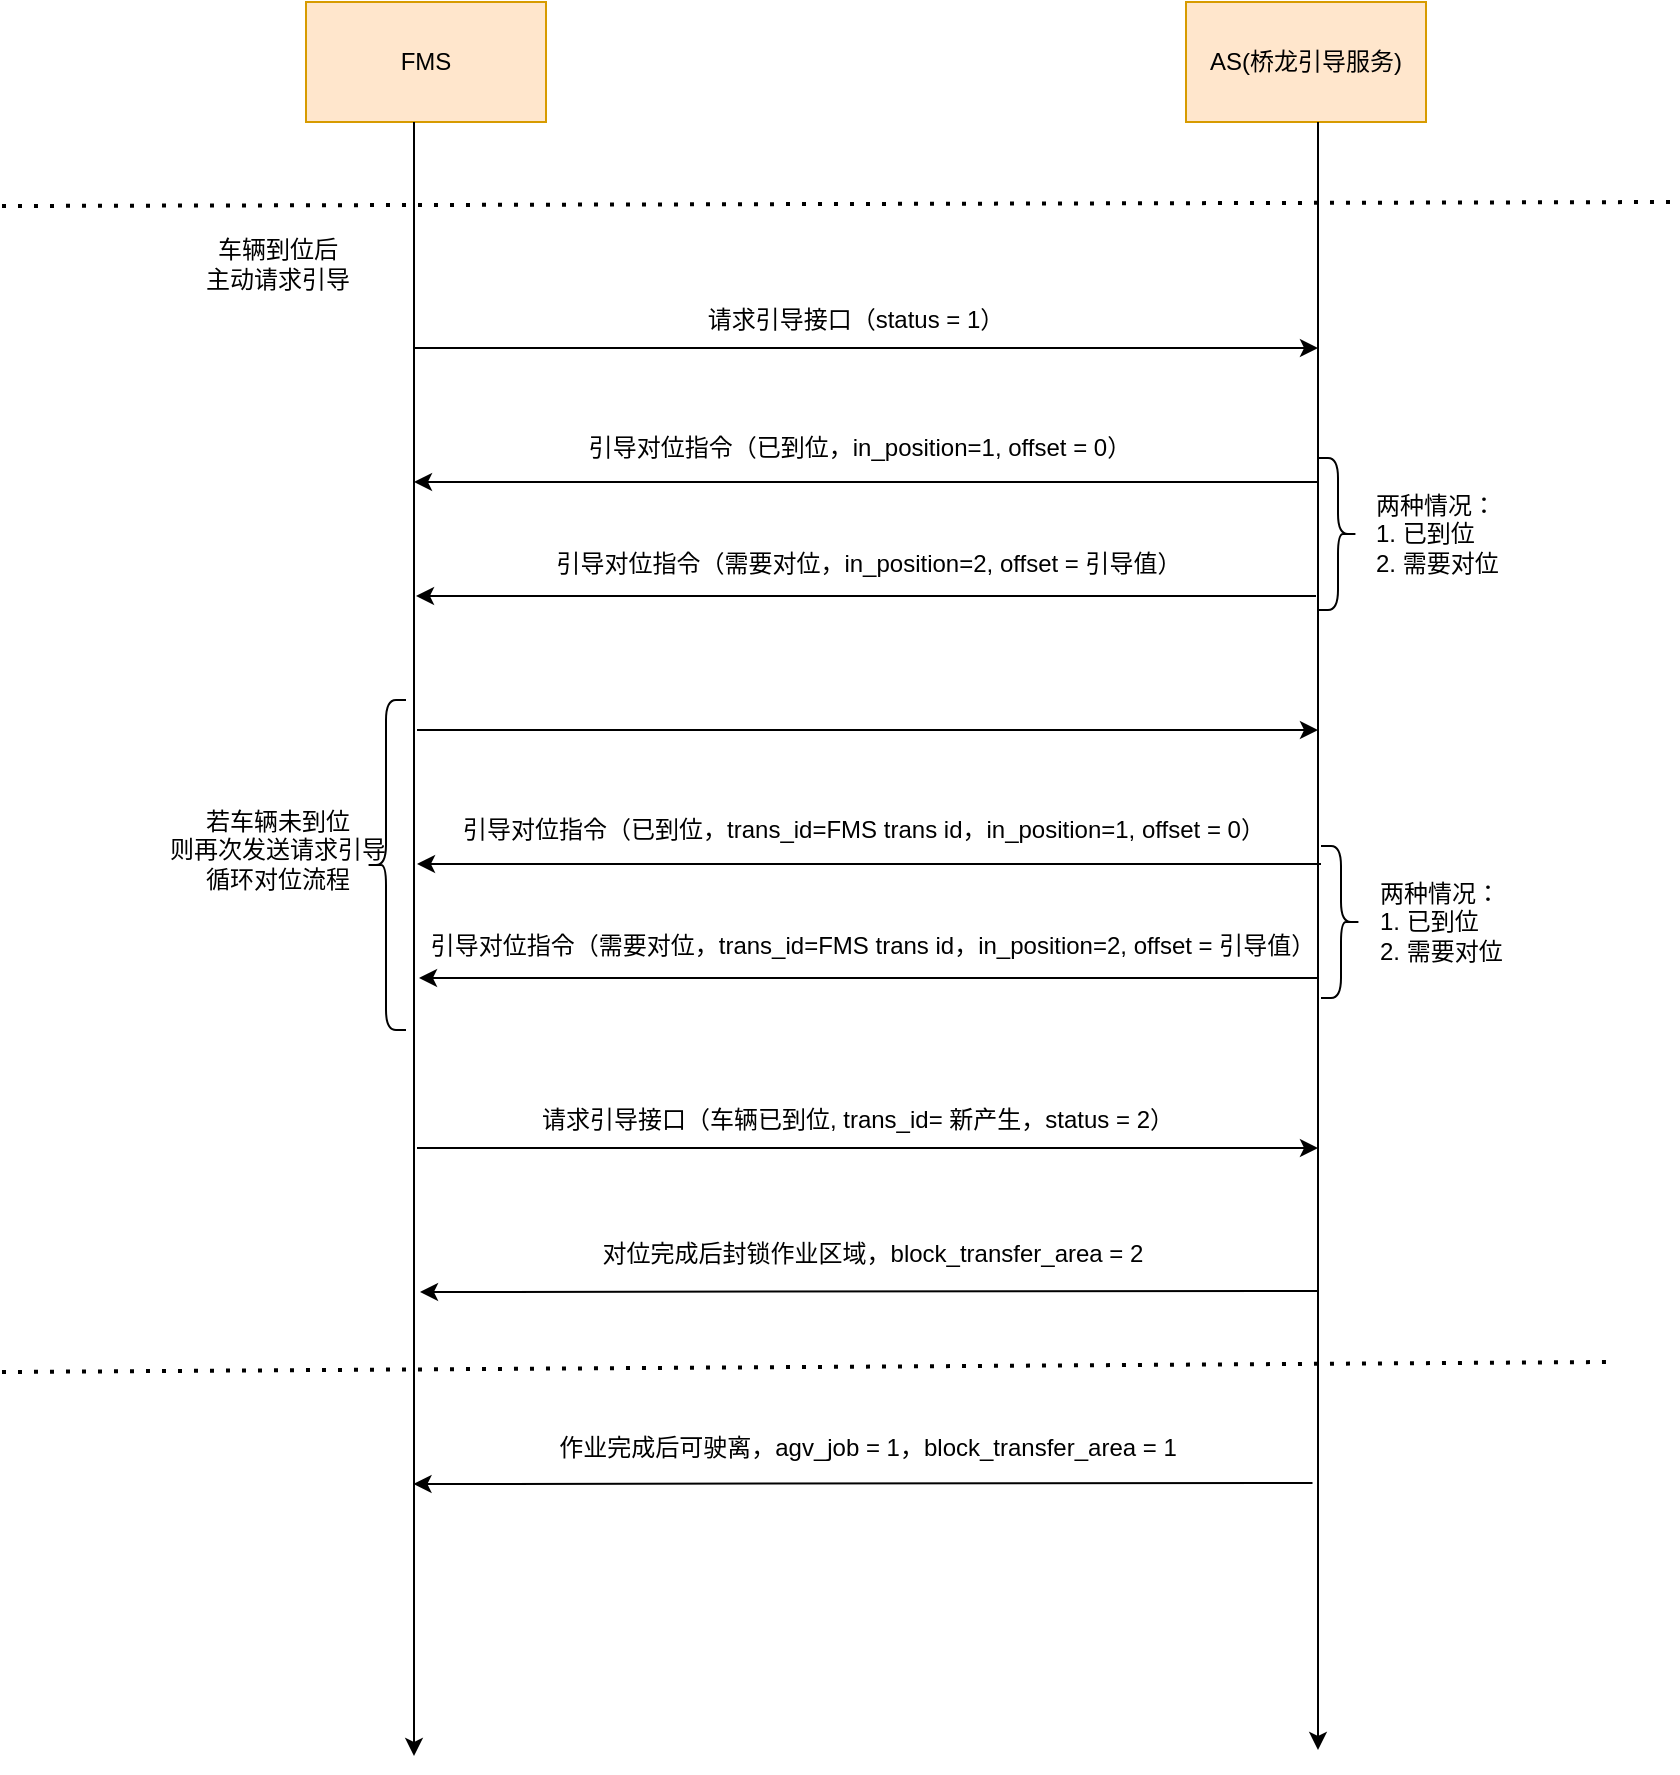 <mxfile version="21.7.2" type="github">
  <diagram name="第 1 页" id="rWcn3jzGD6OSILU7geMx">
    <mxGraphModel dx="1434" dy="790" grid="0" gridSize="10" guides="1" tooltips="1" connect="1" arrows="1" fold="1" page="0" pageScale="1" pageWidth="827" pageHeight="1169" math="0" shadow="0">
      <root>
        <mxCell id="0" />
        <mxCell id="1" parent="0" />
        <mxCell id="14LxOmGrXxbErLR7jHpw-1" value="FMS" style="rounded=0;whiteSpace=wrap;html=1;fillColor=#ffe6cc;strokeColor=#d79b00;" vertex="1" parent="1">
          <mxGeometry x="186" y="94" width="120" height="60" as="geometry" />
        </mxCell>
        <mxCell id="14LxOmGrXxbErLR7jHpw-2" value="AS(桥龙引导服务)" style="rounded=0;whiteSpace=wrap;html=1;fillColor=#ffe6cc;strokeColor=#d79b00;" vertex="1" parent="1">
          <mxGeometry x="626" y="94" width="120" height="60" as="geometry" />
        </mxCell>
        <mxCell id="14LxOmGrXxbErLR7jHpw-3" value="" style="endArrow=classic;html=1;rounded=0;exitX=0.45;exitY=1.05;exitDx=0;exitDy=0;exitPerimeter=0;" edge="1" parent="1">
          <mxGeometry width="50" height="50" relative="1" as="geometry">
            <mxPoint x="240" y="154" as="sourcePoint" />
            <mxPoint x="240" y="971" as="targetPoint" />
          </mxGeometry>
        </mxCell>
        <mxCell id="14LxOmGrXxbErLR7jHpw-4" value="" style="endArrow=classic;html=1;rounded=0;exitX=0.45;exitY=1.05;exitDx=0;exitDy=0;exitPerimeter=0;" edge="1" parent="1">
          <mxGeometry width="50" height="50" relative="1" as="geometry">
            <mxPoint x="692" y="154" as="sourcePoint" />
            <mxPoint x="692" y="968" as="targetPoint" />
          </mxGeometry>
        </mxCell>
        <mxCell id="14LxOmGrXxbErLR7jHpw-5" value="" style="endArrow=classic;html=1;rounded=0;" edge="1" parent="1">
          <mxGeometry width="50" height="50" relative="1" as="geometry">
            <mxPoint x="240" y="267" as="sourcePoint" />
            <mxPoint x="692" y="267" as="targetPoint" />
          </mxGeometry>
        </mxCell>
        <mxCell id="14LxOmGrXxbErLR7jHpw-6" value="车辆到位后&lt;br&gt;主动请求引导" style="text;strokeColor=none;align=center;fillColor=none;html=1;verticalAlign=middle;whiteSpace=wrap;rounded=0;" vertex="1" parent="1">
          <mxGeometry x="97" y="215" width="150" height="20" as="geometry" />
        </mxCell>
        <mxCell id="14LxOmGrXxbErLR7jHpw-7" value="请求引导接口（status = 1）" style="text;strokeColor=none;align=center;fillColor=none;html=1;verticalAlign=middle;whiteSpace=wrap;rounded=0;" vertex="1" parent="1">
          <mxGeometry x="294.5" y="243" width="331.5" height="20" as="geometry" />
        </mxCell>
        <mxCell id="14LxOmGrXxbErLR7jHpw-10" value="" style="endArrow=classic;html=1;rounded=0;" edge="1" parent="1">
          <mxGeometry width="50" height="50" relative="1" as="geometry">
            <mxPoint x="692" y="334" as="sourcePoint" />
            <mxPoint x="240" y="334" as="targetPoint" />
          </mxGeometry>
        </mxCell>
        <mxCell id="14LxOmGrXxbErLR7jHpw-11" value="引导对位指令（已到位，in_position=1, offset = 0）" style="text;strokeColor=none;align=center;fillColor=none;html=1;verticalAlign=middle;whiteSpace=wrap;rounded=0;" vertex="1" parent="1">
          <mxGeometry x="260" y="307" width="406" height="20" as="geometry" />
        </mxCell>
        <mxCell id="14LxOmGrXxbErLR7jHpw-12" value="" style="endArrow=classic;html=1;rounded=0;" edge="1" parent="1">
          <mxGeometry width="50" height="50" relative="1" as="geometry">
            <mxPoint x="691" y="391" as="sourcePoint" />
            <mxPoint x="241" y="391" as="targetPoint" />
          </mxGeometry>
        </mxCell>
        <mxCell id="14LxOmGrXxbErLR7jHpw-13" value="引导对位指令（需要对位，in_position=2, offset = 引导值）" style="text;strokeColor=none;align=center;fillColor=none;html=1;verticalAlign=middle;whiteSpace=wrap;rounded=0;" vertex="1" parent="1">
          <mxGeometry x="243" y="365" width="449" height="20" as="geometry" />
        </mxCell>
        <mxCell id="14LxOmGrXxbErLR7jHpw-14" value="" style="shape=curlyBracket;whiteSpace=wrap;html=1;rounded=1;flipH=1;labelPosition=right;verticalLabelPosition=middle;align=left;verticalAlign=middle;" vertex="1" parent="1">
          <mxGeometry x="692" y="322" width="20" height="76" as="geometry" />
        </mxCell>
        <mxCell id="14LxOmGrXxbErLR7jHpw-15" value="两种情况：&lt;br&gt;1. 已到位&lt;br&gt;2. 需要对位" style="text;strokeColor=none;align=left;fillColor=none;html=1;verticalAlign=middle;whiteSpace=wrap;rounded=0;" vertex="1" parent="1">
          <mxGeometry x="719" y="333.5" width="109" height="53" as="geometry" />
        </mxCell>
        <mxCell id="14LxOmGrXxbErLR7jHpw-16" value="" style="endArrow=classic;html=1;rounded=0;" edge="1" parent="1">
          <mxGeometry width="50" height="50" relative="1" as="geometry">
            <mxPoint x="241.5" y="458" as="sourcePoint" />
            <mxPoint x="692" y="458" as="targetPoint" />
          </mxGeometry>
        </mxCell>
        <mxCell id="14LxOmGrXxbErLR7jHpw-18" value="" style="endArrow=classic;html=1;rounded=0;" edge="1" parent="1">
          <mxGeometry width="50" height="50" relative="1" as="geometry">
            <mxPoint x="693.5" y="525" as="sourcePoint" />
            <mxPoint x="241.5" y="525" as="targetPoint" />
          </mxGeometry>
        </mxCell>
        <mxCell id="14LxOmGrXxbErLR7jHpw-19" value="引导对位指令（已到位，trans_id=FMS trans id，in_position=1, offset = 0）" style="text;strokeColor=none;align=center;fillColor=none;html=1;verticalAlign=middle;whiteSpace=wrap;rounded=0;" vertex="1" parent="1">
          <mxGeometry x="261.5" y="498" width="406" height="20" as="geometry" />
        </mxCell>
        <mxCell id="14LxOmGrXxbErLR7jHpw-20" value="" style="endArrow=classic;html=1;rounded=0;" edge="1" parent="1">
          <mxGeometry width="50" height="50" relative="1" as="geometry">
            <mxPoint x="692.5" y="582" as="sourcePoint" />
            <mxPoint x="242.5" y="582" as="targetPoint" />
          </mxGeometry>
        </mxCell>
        <mxCell id="14LxOmGrXxbErLR7jHpw-21" value="引导对位指令（需要对位，trans_id=FMS trans id，in_position=2, offset = 引导值）" style="text;strokeColor=none;align=center;fillColor=none;html=1;verticalAlign=middle;whiteSpace=wrap;rounded=0;" vertex="1" parent="1">
          <mxGeometry x="244.5" y="556" width="449" height="20" as="geometry" />
        </mxCell>
        <mxCell id="14LxOmGrXxbErLR7jHpw-22" value="" style="shape=curlyBracket;whiteSpace=wrap;html=1;rounded=1;labelPosition=left;verticalLabelPosition=middle;align=right;verticalAlign=middle;" vertex="1" parent="1">
          <mxGeometry x="216" y="443" width="20" height="165" as="geometry" />
        </mxCell>
        <mxCell id="14LxOmGrXxbErLR7jHpw-23" value="" style="shape=curlyBracket;whiteSpace=wrap;html=1;rounded=1;flipH=1;labelPosition=right;verticalLabelPosition=middle;align=left;verticalAlign=middle;" vertex="1" parent="1">
          <mxGeometry x="693.5" y="516" width="20" height="76" as="geometry" />
        </mxCell>
        <mxCell id="14LxOmGrXxbErLR7jHpw-24" value="两种情况：&lt;br&gt;1. 已到位&lt;br&gt;2. 需要对位" style="text;strokeColor=none;align=left;fillColor=none;html=1;verticalAlign=middle;whiteSpace=wrap;rounded=0;" vertex="1" parent="1">
          <mxGeometry x="720.5" y="527.5" width="109" height="53" as="geometry" />
        </mxCell>
        <mxCell id="14LxOmGrXxbErLR7jHpw-25" value="若车辆未到位&lt;br&gt;则再次发送请求引导&lt;br&gt;循环对位流程" style="text;strokeColor=none;align=center;fillColor=none;html=1;verticalAlign=middle;whiteSpace=wrap;rounded=0;" vertex="1" parent="1">
          <mxGeometry x="97" y="507.5" width="150" height="20" as="geometry" />
        </mxCell>
        <mxCell id="14LxOmGrXxbErLR7jHpw-26" value="" style="endArrow=classic;html=1;rounded=0;" edge="1" parent="1">
          <mxGeometry width="50" height="50" relative="1" as="geometry">
            <mxPoint x="241.5" y="667" as="sourcePoint" />
            <mxPoint x="692" y="667" as="targetPoint" />
          </mxGeometry>
        </mxCell>
        <mxCell id="14LxOmGrXxbErLR7jHpw-27" value="请求引导接口（车辆已到位, trans_id= 新产生，status = 2）" style="text;strokeColor=none;align=center;fillColor=none;html=1;verticalAlign=middle;whiteSpace=wrap;rounded=0;" vertex="1" parent="1">
          <mxGeometry x="296" y="643" width="331.5" height="20" as="geometry" />
        </mxCell>
        <mxCell id="14LxOmGrXxbErLR7jHpw-33" value="对位完成后封锁作业区域，block_transfer_area = 2" style="text;strokeColor=none;align=center;fillColor=none;html=1;verticalAlign=middle;whiteSpace=wrap;rounded=0;" vertex="1" parent="1">
          <mxGeometry x="331.5" y="710" width="275" height="20" as="geometry" />
        </mxCell>
        <mxCell id="14LxOmGrXxbErLR7jHpw-36" value="" style="endArrow=none;dashed=1;html=1;dashPattern=1 3;strokeWidth=2;rounded=0;" edge="1" parent="1">
          <mxGeometry width="50" height="50" relative="1" as="geometry">
            <mxPoint x="34" y="196" as="sourcePoint" />
            <mxPoint x="870" y="194" as="targetPoint" />
          </mxGeometry>
        </mxCell>
        <mxCell id="14LxOmGrXxbErLR7jHpw-38" value="" style="endArrow=none;dashed=1;html=1;dashPattern=1 3;strokeWidth=2;rounded=0;" edge="1" parent="1">
          <mxGeometry width="50" height="50" relative="1" as="geometry">
            <mxPoint x="34" y="779" as="sourcePoint" />
            <mxPoint x="838" y="774" as="targetPoint" />
          </mxGeometry>
        </mxCell>
        <mxCell id="14LxOmGrXxbErLR7jHpw-39" value="" style="endArrow=classic;html=1;rounded=0;" edge="1" parent="1">
          <mxGeometry width="50" height="50" relative="1" as="geometry">
            <mxPoint x="692.5" y="738.5" as="sourcePoint" />
            <mxPoint x="243" y="739" as="targetPoint" />
          </mxGeometry>
        </mxCell>
        <mxCell id="14LxOmGrXxbErLR7jHpw-40" value="作业完成后可驶离，agv_job = 1，block_transfer_area = 1" style="text;strokeColor=none;align=center;fillColor=none;html=1;verticalAlign=middle;whiteSpace=wrap;rounded=0;" vertex="1" parent="1">
          <mxGeometry x="298.38" y="807" width="338.25" height="20" as="geometry" />
        </mxCell>
        <mxCell id="14LxOmGrXxbErLR7jHpw-41" value="" style="endArrow=classic;html=1;rounded=0;" edge="1" parent="1">
          <mxGeometry width="50" height="50" relative="1" as="geometry">
            <mxPoint x="689.25" y="834.5" as="sourcePoint" />
            <mxPoint x="239.75" y="835" as="targetPoint" />
          </mxGeometry>
        </mxCell>
      </root>
    </mxGraphModel>
  </diagram>
</mxfile>
